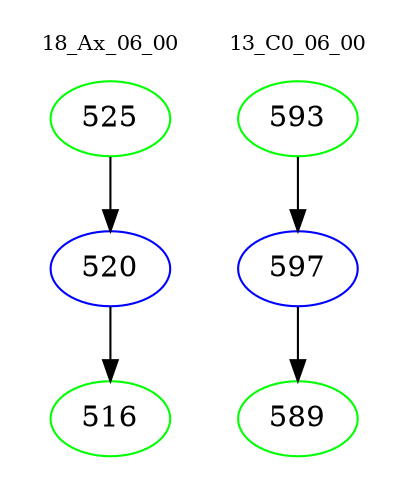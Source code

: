 digraph{
subgraph cluster_0 {
color = white
label = "18_Ax_06_00";
fontsize=10;
T0_525 [label="525", color="green"]
T0_525 -> T0_520 [color="black"]
T0_520 [label="520", color="blue"]
T0_520 -> T0_516 [color="black"]
T0_516 [label="516", color="green"]
}
subgraph cluster_1 {
color = white
label = "13_C0_06_00";
fontsize=10;
T1_593 [label="593", color="green"]
T1_593 -> T1_597 [color="black"]
T1_597 [label="597", color="blue"]
T1_597 -> T1_589 [color="black"]
T1_589 [label="589", color="green"]
}
}

